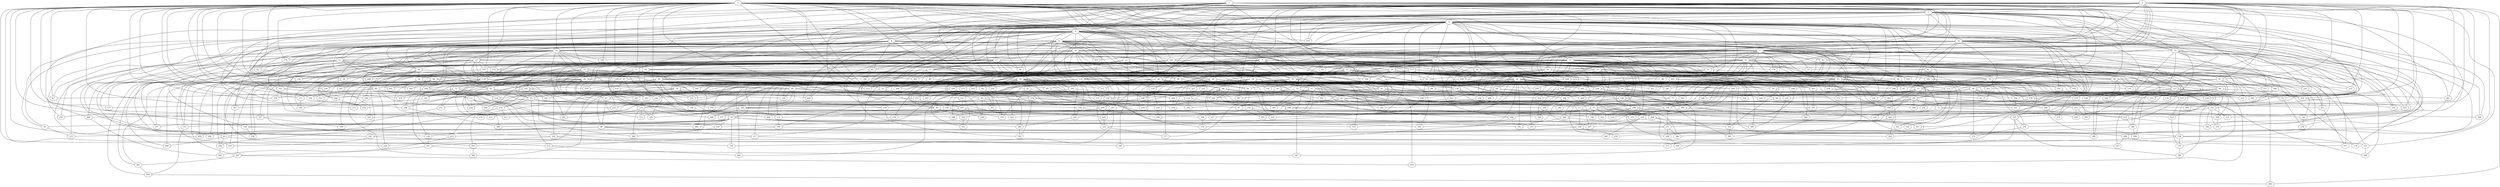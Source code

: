 strict graph "barabasi_albert_graph(400,3)" {
0;
1;
2;
3;
4;
5;
6;
7;
8;
9;
10;
11;
12;
13;
14;
15;
16;
17;
18;
19;
20;
21;
22;
23;
24;
25;
26;
27;
28;
29;
30;
31;
32;
33;
34;
35;
36;
37;
38;
39;
40;
41;
42;
43;
44;
45;
46;
47;
48;
49;
50;
51;
52;
53;
54;
55;
56;
57;
58;
59;
60;
61;
62;
63;
64;
65;
66;
67;
68;
69;
70;
71;
72;
73;
74;
75;
76;
77;
78;
79;
80;
81;
82;
83;
84;
85;
86;
87;
88;
89;
90;
91;
92;
93;
94;
95;
96;
97;
98;
99;
100;
101;
102;
103;
104;
105;
106;
107;
108;
109;
110;
111;
112;
113;
114;
115;
116;
117;
118;
119;
120;
121;
122;
123;
124;
125;
126;
127;
128;
129;
130;
131;
132;
133;
134;
135;
136;
137;
138;
139;
140;
141;
142;
143;
144;
145;
146;
147;
148;
149;
150;
151;
152;
153;
154;
155;
156;
157;
158;
159;
160;
161;
162;
163;
164;
165;
166;
167;
168;
169;
170;
171;
172;
173;
174;
175;
176;
177;
178;
179;
180;
181;
182;
183;
184;
185;
186;
187;
188;
189;
190;
191;
192;
193;
194;
195;
196;
197;
198;
199;
200;
201;
202;
203;
204;
205;
206;
207;
208;
209;
210;
211;
212;
213;
214;
215;
216;
217;
218;
219;
220;
221;
222;
223;
224;
225;
226;
227;
228;
229;
230;
231;
232;
233;
234;
235;
236;
237;
238;
239;
240;
241;
242;
243;
244;
245;
246;
247;
248;
249;
250;
251;
252;
253;
254;
255;
256;
257;
258;
259;
260;
261;
262;
263;
264;
265;
266;
267;
268;
269;
270;
271;
272;
273;
274;
275;
276;
277;
278;
279;
280;
281;
282;
283;
284;
285;
286;
287;
288;
289;
290;
291;
292;
293;
294;
295;
296;
297;
298;
299;
300;
301;
302;
303;
304;
305;
306;
307;
308;
309;
310;
311;
312;
313;
314;
315;
316;
317;
318;
319;
320;
321;
322;
323;
324;
325;
326;
327;
328;
329;
330;
331;
332;
333;
334;
335;
336;
337;
338;
339;
340;
341;
342;
343;
344;
345;
346;
347;
348;
349;
350;
351;
352;
353;
354;
355;
356;
357;
358;
359;
360;
361;
362;
363;
364;
365;
366;
367;
368;
369;
370;
371;
372;
373;
374;
375;
376;
377;
378;
379;
380;
381;
382;
383;
384;
385;
386;
387;
388;
389;
390;
391;
392;
393;
394;
395;
396;
397;
398;
399;
0 -- 3  [is_available=True, prob="0.285265329002"];
0 -- 132  [is_available=True, prob="0.204138067575"];
0 -- 5  [is_available=True, prob="0.459461194031"];
0 -- 10  [is_available=True, prob="1.0"];
0 -- 139  [is_available=True, prob="0.488591289279"];
0 -- 399  [is_available=True, prob="0.935479136943"];
0 -- 144  [is_available=True, prob="0.260522284122"];
0 -- 18  [is_available=True, prob="0.188064447511"];
0 -- 25  [is_available=True, prob="0.610823711041"];
0 -- 4  [is_available=True, prob="1.0"];
0 -- 26  [is_available=True, prob="0.839484688889"];
0 -- 28  [is_available=True, prob="0.262106524914"];
0 -- 285  [is_available=True, prob="0.731602107073"];
0 -- 31  [is_available=True, prob="1.0"];
0 -- 261  [is_available=True, prob="0.0610779201176"];
0 -- 40  [is_available=True, prob="1.0"];
0 -- 46  [is_available=True, prob="0.97673099386"];
0 -- 178  [is_available=True, prob="0.210218968616"];
0 -- 54  [is_available=True, prob="1.0"];
0 -- 287  [is_available=True, prob="0.896578122692"];
0 -- 61  [is_available=True, prob="0.730096466824"];
0 -- 394  [is_available=True, prob="1.0"];
0 -- 63  [is_available=True, prob="0.467008014464"];
0 -- 193  [is_available=True, prob="0.926232001789"];
0 -- 68  [is_available=True, prob="0.66228674923"];
0 -- 197  [is_available=True, prob="0.660758230938"];
0 -- 71  [is_available=True, prob="1.0"];
0 -- 218  [is_available=True, prob="1.0"];
0 -- 93  [is_available=True, prob="1.0"];
0 -- 94  [is_available=True, prob="0.332817380119"];
0 -- 100  [is_available=True, prob="0.538966559853"];
0 -- 231  [is_available=True, prob="0.350100104757"];
0 -- 274  [is_available=True, prob="0.672369786595"];
1 -- 368  [is_available=True, prob="0.663188227758"];
1 -- 3  [is_available=True, prob="0.701803678892"];
1 -- 6  [is_available=True, prob="0.0624025092669"];
1 -- 259  [is_available=True, prob="0.393377927256"];
1 -- 9  [is_available=True, prob="0.681133679016"];
1 -- 11  [is_available=True, prob="0.877960705055"];
1 -- 13  [is_available=True, prob="0.672743810006"];
1 -- 255  [is_available=True, prob="1.0"];
1 -- 115  [is_available=True, prob="0.598989130829"];
1 -- 49  [is_available=True, prob="0.8890800663"];
1 -- 99  [is_available=True, prob="1.0"];
1 -- 244  [is_available=True, prob="1.0"];
1 -- 318  [is_available=True, prob="0.492229679904"];
1 -- 123  [is_available=True, prob="0.642967373799"];
1 -- 61  [is_available=True, prob="0.0567944523519"];
1 -- 30  [is_available=True, prob="0.798644675468"];
1 -- 211  [is_available=True, prob="0.75671532009"];
2 -- 192  [is_available=True, prob="0.690967762398"];
2 -- 3  [is_available=True, prob="0.66682365877"];
2 -- 4  [is_available=True, prob="0.688164062569"];
2 -- 5  [is_available=True, prob="1.0"];
2 -- 6  [is_available=True, prob="0.478931013155"];
2 -- 7  [is_available=True, prob="0.185120502762"];
2 -- 8  [is_available=True, prob="1.0"];
2 -- 9  [is_available=True, prob="0.63427258712"];
2 -- 12  [is_available=True, prob="0.162055043034"];
2 -- 13  [is_available=True, prob="1.0"];
2 -- 14  [is_available=True, prob="0.898994697023"];
2 -- 15  [is_available=True, prob="0.211419728582"];
2 -- 272  [is_available=True, prob="0.0104024301783"];
2 -- 18  [is_available=True, prob="1.0"];
2 -- 19  [is_available=True, prob="0.675657066949"];
2 -- 148  [is_available=True, prob="1.0"];
2 -- 22  [is_available=True, prob="1.0"];
2 -- 26  [is_available=True, prob="0.290361520241"];
2 -- 31  [is_available=True, prob="0.0730010959535"];
2 -- 32  [is_available=True, prob="0.164165882722"];
2 -- 33  [is_available=True, prob="1.0"];
2 -- 35  [is_available=True, prob="0.9096166022"];
2 -- 164  [is_available=True, prob="1.0"];
2 -- 37  [is_available=True, prob="0.0122995836946"];
2 -- 41  [is_available=True, prob="0.59029022467"];
2 -- 176  [is_available=True, prob="1.0"];
2 -- 173  [is_available=True, prob="1.0"];
2 -- 321  [is_available=True, prob="0.79960370462"];
2 -- 48  [is_available=True, prob="0.0670442213784"];
2 -- 177  [is_available=True, prob="0.00253849620104"];
2 -- 179  [is_available=True, prob="0.763768155503"];
2 -- 181  [is_available=True, prob="0.0301154176476"];
2 -- 134  [is_available=True, prob="1.0"];
2 -- 56  [is_available=True, prob="0.00290364718125"];
2 -- 314  [is_available=True, prob="0.75549789444"];
2 -- 59  [is_available=True, prob="0.467927949779"];
2 -- 288  [is_available=True, prob="1.0"];
2 -- 62  [is_available=True, prob="0.608359670009"];
2 -- 64  [is_available=True, prob="1.0"];
2 -- 193  [is_available=True, prob="0.775215700293"];
2 -- 72  [is_available=True, prob="1.0"];
2 -- 205  [is_available=True, prob="0.669538995642"];
2 -- 206  [is_available=True, prob="0.14566250572"];
2 -- 79  [is_available=True, prob="0.0592356033673"];
2 -- 80  [is_available=True, prob="0.850481256055"];
2 -- 209  [is_available=True, prob="0.326123633117"];
2 -- 339  [is_available=True, prob="0.408476411248"];
2 -- 143  [is_available=True, prob="0.0066413318686"];
2 -- 92  [is_available=True, prob="0.446123363829"];
2 -- 96  [is_available=True, prob="0.861900831491"];
2 -- 97  [is_available=True, prob="0.265767898839"];
2 -- 99  [is_available=True, prob="1.0"];
2 -- 359  [is_available=True, prob="1.0"];
2 -- 105  [is_available=True, prob="0.806399212605"];
2 -- 109  [is_available=True, prob="0.191107087443"];
2 -- 317  [is_available=True, prob="1.0"];
2 -- 187  [is_available=True, prob="0.187594645154"];
2 -- 125  [is_available=True, prob="0.802040519404"];
3 -- 4  [is_available=True, prob="1.0"];
3 -- 261  [is_available=True, prob="0.444531749003"];
3 -- 12  [is_available=True, prob="1.0"];
3 -- 13  [is_available=True, prob="0.535107041271"];
3 -- 256  [is_available=True, prob="1.0"];
3 -- 17  [is_available=True, prob="1.0"];
3 -- 147  [is_available=True, prob="0.399888783776"];
3 -- 37  [is_available=True, prob="1.0"];
3 -- 311  [is_available=True, prob="1.0"];
3 -- 57  [is_available=True, prob="0.901540615483"];
3 -- 58  [is_available=True, prob="0.0291433654086"];
3 -- 316  [is_available=True, prob="0.988923703519"];
3 -- 202  [is_available=True, prob="0.975796987347"];
3 -- 74  [is_available=True, prob="0.768538919156"];
3 -- 269  [is_available=True, prob="0.412290070493"];
3 -- 14  [is_available=True, prob="1.0"];
3 -- 344  [is_available=True, prob="0.406990758901"];
3 -- 92  [is_available=True, prob="0.440068810893"];
3 -- 221  [is_available=True, prob="0.557487313214"];
3 -- 107  [is_available=True, prob="0.0237723830084"];
3 -- 239  [is_available=True, prob="0.636426570199"];
3 -- 383  [is_available=True, prob="0.182869203952"];
4 -- 5  [is_available=True, prob="0.314264142473"];
4 -- 6  [is_available=True, prob="0.875513289839"];
4 -- 7  [is_available=True, prob="0.0158925221107"];
4 -- 8  [is_available=True, prob="0.0202661376213"];
4 -- 11  [is_available=True, prob="0.476926386682"];
4 -- 140  [is_available=True, prob="0.447724011275"];
4 -- 14  [is_available=True, prob="0.616414299458"];
4 -- 15  [is_available=True, prob="0.200168069228"];
4 -- 344  [is_available=True, prob="0.960444371897"];
4 -- 259  [is_available=True, prob="0.839988561977"];
4 -- 21  [is_available=True, prob="0.656028127848"];
4 -- 278  [is_available=True, prob="1.0"];
4 -- 32  [is_available=True, prob="1.0"];
4 -- 34  [is_available=True, prob="1.0"];
4 -- 297  [is_available=True, prob="0.0240811821953"];
4 -- 42  [is_available=True, prob="1.0"];
4 -- 135  [is_available=True, prob="0.823886293295"];
4 -- 44  [is_available=True, prob="0.760802351567"];
4 -- 45  [is_available=True, prob="0.340781502174"];
4 -- 49  [is_available=True, prob="0.337171134767"];
4 -- 180  [is_available=True, prob="0.353276592575"];
4 -- 55  [is_available=True, prob="0.817943196317"];
4 -- 308  [is_available=True, prob="1.0"];
4 -- 63  [is_available=True, prob="0.548341981836"];
4 -- 160  [is_available=True, prob="0.412849865428"];
4 -- 76  [is_available=True, prob="1.0"];
4 -- 83  [is_available=True, prob="1.0"];
4 -- 88  [is_available=True, prob="1.0"];
4 -- 91  [is_available=True, prob="0.647839247788"];
4 -- 93  [is_available=True, prob="0.518888726392"];
4 -- 350  [is_available=True, prob="0.393884676526"];
4 -- 360  [is_available=True, prob="0.0317479442381"];
4 -- 106  [is_available=True, prob="0.319743768795"];
4 -- 107  [is_available=True, prob="0.992835807783"];
4 -- 370  [is_available=True, prob="1.0"];
4 -- 275  [is_available=True, prob="0.969855368392"];
4 -- 136  [is_available=True, prob="0.815482756454"];
4 -- 143  [is_available=True, prob="0.473211887393"];
4 -- 255  [is_available=True, prob="0.502737856472"];
5 -- 257  [is_available=True, prob="0.490864799471"];
5 -- 387  [is_available=True, prob="1.0"];
5 -- 391  [is_available=True, prob="0.437720919647"];
5 -- 10  [is_available=True, prob="0.170826820447"];
5 -- 18  [is_available=True, prob="1.0"];
5 -- 24  [is_available=True, prob="0.413086566057"];
5 -- 25  [is_available=True, prob="0.558461328725"];
5 -- 154  [is_available=True, prob="1.0"];
5 -- 29  [is_available=True, prob="0.900112553679"];
5 -- 33  [is_available=True, prob="0.819871751218"];
5 -- 34  [is_available=True, prob="0.900642956941"];
5 -- 40  [is_available=True, prob="0.285127397648"];
5 -- 174  [is_available=True, prob="0.799916756888"];
5 -- 51  [is_available=True, prob="0.0112636416398"];
5 -- 61  [is_available=True, prob="1.0"];
5 -- 323  [is_available=True, prob="1.0"];
5 -- 201  [is_available=True, prob="1.0"];
5 -- 211  [is_available=True, prob="0.44239939268"];
5 -- 215  [is_available=True, prob="0.463198666822"];
5 -- 219  [is_available=True, prob="0.550421641345"];
5 -- 226  [is_available=True, prob="0.0834500316097"];
5 -- 357  [is_available=True, prob="1.0"];
5 -- 103  [is_available=True, prob="0.068732621533"];
5 -- 363  [is_available=True, prob="0.50629805534"];
5 -- 114  [is_available=True, prob="0.369184531423"];
5 -- 373  [is_available=True, prob="1.0"];
5 -- 127  [is_available=True, prob="0.146005946926"];
6 -- 256  [is_available=True, prob="1.0"];
6 -- 7  [is_available=True, prob="1.0"];
6 -- 8  [is_available=True, prob="0.570828092208"];
6 -- 9  [is_available=True, prob="0.319982611884"];
6 -- 139  [is_available=True, prob="1.0"];
6 -- 12  [is_available=True, prob="1.0"];
6 -- 141  [is_available=True, prob="0.125529919187"];
6 -- 16  [is_available=True, prob="1.0"];
6 -- 22  [is_available=True, prob="0.103018204702"];
6 -- 155  [is_available=True, prob="0.779782100962"];
6 -- 29  [is_available=True, prob="0.751748997815"];
6 -- 163  [is_available=True, prob="0.0671863527582"];
6 -- 36  [is_available=True, prob="0.645927996593"];
6 -- 37  [is_available=True, prob="0.352270301003"];
6 -- 170  [is_available=True, prob="0.372567285224"];
6 -- 392  [is_available=True, prob="0.716222500067"];
6 -- 52  [is_available=True, prob="0.368150133236"];
6 -- 182  [is_available=True, prob="0.536423525459"];
6 -- 57  [is_available=True, prob="0.557084433429"];
6 -- 317  [is_available=True, prob="1.0"];
6 -- 70  [is_available=True, prob="0.313635673746"];
6 -- 199  [is_available=True, prob="0.126823223558"];
6 -- 354  [is_available=True, prob="0.33653566408"];
6 -- 269  [is_available=True, prob="0.260578473183"];
6 -- 313  [is_available=True, prob="0.168153047369"];
6 -- 90  [is_available=True, prob="0.113163881482"];
6 -- 223  [is_available=True, prob="0.476491553783"];
6 -- 98  [is_available=True, prob="0.727140803487"];
6 -- 107  [is_available=True, prob="0.368080220704"];
6 -- 374  [is_available=True, prob="1.0"];
7 -- 20  [is_available=True, prob="1.0"];
7 -- 23  [is_available=True, prob="0.564014748854"];
7 -- 153  [is_available=True, prob="0.746468565169"];
7 -- 26  [is_available=True, prob="0.167824682878"];
7 -- 28  [is_available=True, prob="0.649460189825"];
7 -- 286  [is_available=True, prob="0.582461987895"];
7 -- 287  [is_available=True, prob="0.473153884609"];
7 -- 289  [is_available=True, prob="0.664187037245"];
7 -- 35  [is_available=True, prob="1.0"];
7 -- 262  [is_available=True, prob="0.906686793764"];
7 -- 171  [is_available=True, prob="1.0"];
7 -- 49  [is_available=True, prob="0.719650264842"];
7 -- 53  [is_available=True, prob="0.896114780294"];
7 -- 55  [is_available=True, prob="0.215007209856"];
7 -- 56  [is_available=True, prob="0.168408981617"];
7 -- 65  [is_available=True, prob="0.60324233348"];
7 -- 322  [is_available=True, prob="1.0"];
7 -- 326  [is_available=True, prob="0.0826454152382"];
7 -- 334  [is_available=True, prob="1.0"];
7 -- 184  [is_available=True, prob="0.371649816833"];
7 -- 82  [is_available=True, prob="0.617238373556"];
7 -- 83  [is_available=True, prob="0.653515714963"];
7 -- 84  [is_available=True, prob="0.196707192695"];
7 -- 222  [is_available=True, prob="0.29188561128"];
7 -- 121  [is_available=True, prob="1.0"];
8 -- 391  [is_available=True, prob="1.0"];
8 -- 137  [is_available=True, prob="0.932052551133"];
8 -- 11  [is_available=True, prob="0.0527993767629"];
8 -- 130  [is_available=True, prob="0.967410243018"];
8 -- 143  [is_available=True, prob="0.787802963603"];
8 -- 16  [is_available=True, prob="0.671834560363"];
8 -- 148  [is_available=True, prob="0.662037076455"];
8 -- 290  [is_available=True, prob="0.896762368797"];
8 -- 291  [is_available=True, prob="0.541387629257"];
8 -- 292  [is_available=True, prob="0.177231644081"];
8 -- 297  [is_available=True, prob="1.0"];
8 -- 300  [is_available=True, prob="0.178078356022"];
8 -- 307  [is_available=True, prob="1.0"];
8 -- 315  [is_available=True, prob="0.329416644398"];
8 -- 200  [is_available=True, prob="1.0"];
8 -- 332  [is_available=True, prob="0.458466259354"];
8 -- 82  [is_available=True, prob="0.32552676175"];
8 -- 84  [is_available=True, prob="0.856780491774"];
8 -- 91  [is_available=True, prob="0.569907277774"];
8 -- 352  [is_available=True, prob="0.705022830396"];
8 -- 110  [is_available=True, prob="1.0"];
8 -- 241  [is_available=True, prob="0.869664032933"];
8 -- 117  [is_available=True, prob="1.0"];
8 -- 124  [is_available=True, prob="1.0"];
8 -- 126  [is_available=True, prob="0.333869992388"];
9 -- 161  [is_available=True, prob="0.635142926675"];
9 -- 168  [is_available=True, prob="1.0"];
9 -- 10  [is_available=True, prob="0.518426966381"];
9 -- 43  [is_available=True, prob="0.44824340015"];
9 -- 332  [is_available=True, prob="0.856955558027"];
9 -- 15  [is_available=True, prob="0.245790622661"];
9 -- 83  [is_available=True, prob="1.0"];
9 -- 21  [is_available=True, prob="1.0"];
9 -- 150  [is_available=True, prob="0.737876850788"];
9 -- 279  [is_available=True, prob="1.0"];
9 -- 29  [is_available=True, prob="0.159230496979"];
10 -- 267  [is_available=True, prob="0.343371811591"];
10 -- 23  [is_available=True, prob="0.335674604477"];
10 -- 280  [is_available=True, prob="0.951334272149"];
10 -- 294  [is_available=True, prob="0.715952567097"];
10 -- 44  [is_available=True, prob="1.0"];
10 -- 48  [is_available=True, prob="1.0"];
10 -- 186  [is_available=True, prob="0.956663160061"];
10 -- 195  [is_available=True, prob="1.0"];
10 -- 68  [is_available=True, prob="0.30551865679"];
10 -- 69  [is_available=True, prob="1.0"];
10 -- 74  [is_available=True, prob="1.0"];
10 -- 203  [is_available=True, prob="0.286438499036"];
10 -- 77  [is_available=True, prob="1.0"];
10 -- 80  [is_available=True, prob="0.508846964183"];
10 -- 342  [is_available=True, prob="0.0418200174129"];
10 -- 343  [is_available=True, prob="1.0"];
10 -- 236  [is_available=True, prob="0.848558743662"];
10 -- 237  [is_available=True, prob="0.90151164268"];
10 -- 240  [is_available=True, prob="0.773988729933"];
10 -- 114  [is_available=True, prob="1.0"];
10 -- 248  [is_available=True, prob="0.473713093812"];
10 -- 254  [is_available=True, prob="0.76863169083"];
11 -- 388  [is_available=True, prob="0.12805397354"];
11 -- 20  [is_available=True, prob="0.680965033036"];
11 -- 149  [is_available=True, prob="0.596683798283"];
11 -- 25  [is_available=True, prob="1.0"];
11 -- 24  [is_available=True, prob="0.665694265278"];
11 -- 132  [is_available=True, prob="0.625997067611"];
11 -- 38  [is_available=True, prob="1.0"];
11 -- 300  [is_available=True, prob="0.144411374436"];
11 -- 301  [is_available=True, prob="0.337035497695"];
11 -- 52  [is_available=True, prob="0.253195715677"];
11 -- 54  [is_available=True, prob="1.0"];
11 -- 319  [is_available=True, prob="1.0"];
11 -- 64  [is_available=True, prob="1.0"];
11 -- 66  [is_available=True, prob="0.0595961903316"];
11 -- 201  [is_available=True, prob="0.389505688288"];
11 -- 202  [is_available=True, prob="0.276544917769"];
11 -- 88  [is_available=True, prob="0.387844099419"];
11 -- 217  [is_available=True, prob="0.637364650768"];
11 -- 220  [is_available=True, prob="1.0"];
11 -- 102  [is_available=True, prob="0.814920321756"];
11 -- 360  [is_available=True, prob="1.0"];
11 -- 111  [is_available=True, prob="0.25869135453"];
11 -- 117  [is_available=True, prob="0.42742533212"];
11 -- 123  [is_available=True, prob="0.200535897204"];
11 -- 124  [is_available=True, prob="0.979874644943"];
12 -- 69  [is_available=True, prob="0.0913955289672"];
12 -- 265  [is_available=True, prob="1.0"];
12 -- 299  [is_available=True, prob="0.222628691909"];
12 -- 333  [is_available=True, prob="1.0"];
12 -- 336  [is_available=True, prob="0.084273234071"];
12 -- 31  [is_available=True, prob="0.208558725067"];
13 -- 128  [is_available=True, prob="0.391265428864"];
13 -- 101  [is_available=True, prob="1.0"];
13 -- 263  [is_available=True, prob="0.637209553146"];
13 -- 379  [is_available=True, prob="0.674108269589"];
13 -- 42  [is_available=True, prob="0.88618935532"];
13 -- 371  [is_available=True, prob="0.710022633941"];
13 -- 66  [is_available=True, prob="0.407129556396"];
13 -- 109  [is_available=True, prob="0.489284945326"];
13 -- 16  [is_available=True, prob="0.715372704859"];
13 -- 376  [is_available=True, prob="1.0"];
13 -- 323  [is_available=True, prob="0.32138705264"];
13 -- 86  [is_available=True, prob="0.971361661053"];
13 -- 184  [is_available=True, prob="0.863142852314"];
13 -- 90  [is_available=True, prob="1.0"];
13 -- 251  [is_available=True, prob="0.820502663361"];
13 -- 284  [is_available=True, prob="1.0"];
13 -- 223  [is_available=True, prob="0.952082670883"];
14 -- 320  [is_available=True, prob="1.0"];
14 -- 246  [is_available=True, prob="0.120421103811"];
14 -- 231  [is_available=True, prob="1.0"];
14 -- 296  [is_available=True, prob="1.0"];
14 -- 176  [is_available=True, prob="0.748215822037"];
14 -- 19  [is_available=True, prob="1.0"];
14 -- 53  [is_available=True, prob="1.0"];
14 -- 22  [is_available=True, prob="0.796261790666"];
14 -- 375  [is_available=True, prob="0.584771497233"];
14 -- 154  [is_available=True, prob="0.00943041103714"];
14 -- 319  [is_available=True, prob="0.780077487773"];
14 -- 30  [is_available=True, prob="0.206865308424"];
14 -- 191  [is_available=True, prob="0.398986157674"];
15 -- 17  [is_available=True, prob="1.0"];
15 -- 19  [is_available=True, prob="1.0"];
15 -- 20  [is_available=True, prob="0.456991092068"];
15 -- 277  [is_available=True, prob="1.0"];
15 -- 150  [is_available=True, prob="0.983162979942"];
15 -- 152  [is_available=True, prob="1.0"];
15 -- 155  [is_available=True, prob="0.238269569636"];
15 -- 157  [is_available=True, prob="0.0228361995387"];
15 -- 27  [is_available=True, prob="0.452746534534"];
15 -- 166  [is_available=True, prob="1.0"];
15 -- 39  [is_available=True, prob="0.664575595804"];
15 -- 43  [is_available=True, prob="1.0"];
15 -- 45  [is_available=True, prob="0.877793280665"];
15 -- 176  [is_available=True, prob="0.283863828622"];
15 -- 177  [is_available=True, prob="0.716295002299"];
15 -- 178  [is_available=True, prob="0.726421791409"];
15 -- 308  [is_available=True, prob="0.203284737541"];
15 -- 182  [is_available=True, prob="0.458875921426"];
15 -- 189  [is_available=True, prob="0.0385977046466"];
15 -- 78  [is_available=True, prob="1.0"];
15 -- 212  [is_available=True, prob="0.213389632968"];
15 -- 356  [is_available=True, prob="0.960319275132"];
15 -- 294  [is_available=True, prob="1.0"];
15 -- 109  [is_available=True, prob="0.483491478907"];
15 -- 113  [is_available=True, prob="1.0"];
15 -- 126  [is_available=True, prob="0.396742450463"];
16 -- 181  [is_available=True, prob="0.00114960004854"];
16 -- 198  [is_available=True, prob="0.0938343277879"];
16 -- 305  [is_available=True, prob="0.319671855352"];
16 -- 297  [is_available=True, prob="0.677299274244"];
16 -- 17  [is_available=True, prob="0.828964889034"];
16 -- 51  [is_available=True, prob="1.0"];
16 -- 21  [is_available=True, prob="0.338961480376"];
16 -- 86  [is_available=True, prob="0.443742398504"];
16 -- 313  [is_available=True, prob="0.770993959334"];
16 -- 346  [is_available=True, prob="1.0"];
16 -- 159  [is_available=True, prob="0.887072156672"];
16 -- 28  [is_available=True, prob="0.333100967276"];
16 -- 232  [is_available=True, prob="0.626917303767"];
16 -- 63  [is_available=True, prob="1.0"];
17 -- 129  [is_available=True, prob="0.720375883057"];
17 -- 139  [is_available=True, prob="0.383704778822"];
17 -- 23  [is_available=True, prob="1.0"];
17 -- 24  [is_available=True, prob="0.651473304567"];
17 -- 162  [is_available=True, prob="0.444849671355"];
17 -- 165  [is_available=True, prob="0.196886259199"];
17 -- 40  [is_available=True, prob="0.940288683817"];
17 -- 41  [is_available=True, prob="1.0"];
17 -- 42  [is_available=True, prob="0.276234386039"];
17 -- 173  [is_available=True, prob="0.498331891009"];
17 -- 46  [is_available=True, prob="1.0"];
17 -- 47  [is_available=True, prob="0.497970908562"];
17 -- 55  [is_available=True, prob="0.0375473215385"];
17 -- 60  [is_available=True, prob="1.0"];
17 -- 196  [is_available=True, prob="0.261492986657"];
17 -- 327  [is_available=True, prob="0.973334460772"];
17 -- 75  [is_available=True, prob="1.0"];
17 -- 77  [is_available=True, prob="0.213814848503"];
17 -- 91  [is_available=True, prob="0.0359303979378"];
17 -- 94  [is_available=True, prob="0.148967863665"];
17 -- 105  [is_available=True, prob="1.0"];
17 -- 117  [is_available=True, prob="0.053963385416"];
17 -- 169  [is_available=True, prob="1.0"];
17 -- 250  [is_available=True, prob="1.0"];
17 -- 127  [is_available=True, prob="0.984065113446"];
18 -- 67  [is_available=True, prob="0.591118405983"];
18 -- 164  [is_available=True, prob="0.807013563072"];
18 -- 200  [is_available=True, prob="1.0"];
18 -- 233  [is_available=True, prob="0.420704808743"];
18 -- 322  [is_available=True, prob="1.0"];
18 -- 335  [is_available=True, prob="0.406558195536"];
18 -- 181  [is_available=True, prob="0.285678399564"];
18 -- 374  [is_available=True, prob="1.0"];
18 -- 381  [is_available=True, prob="1.0"];
18 -- 250  [is_available=True, prob="0.268573626751"];
18 -- 27  [is_available=True, prob="0.231921128675"];
18 -- 156  [is_available=True, prob="0.662985939732"];
18 -- 221  [is_available=True, prob="1.0"];
19 -- 36  [is_available=True, prob="1.0"];
19 -- 356  [is_available=True, prob="1.0"];
19 -- 76  [is_available=True, prob="0.0089189175824"];
19 -- 258  [is_available=True, prob="0.251455926223"];
19 -- 47  [is_available=True, prob="0.57565483764"];
19 -- 104  [is_available=True, prob="1.0"];
19 -- 116  [is_available=True, prob="1.0"];
19 -- 213  [is_available=True, prob="0.912708463639"];
19 -- 376  [is_available=True, prob="0.336194267167"];
19 -- 180  [is_available=True, prob="0.444073101926"];
19 -- 59  [is_available=True, prob="0.0900740372579"];
20 -- 138  [is_available=True, prob="1.0"];
20 -- 366  [is_available=True, prob="1.0"];
20 -- 44  [is_available=True, prob="0.367354386077"];
20 -- 48  [is_available=True, prob="0.0278522712417"];
20 -- 183  [is_available=True, prob="0.215044283297"];
20 -- 71  [is_available=True, prob="1.0"];
20 -- 74  [is_available=True, prob="0.41361143629"];
20 -- 203  [is_available=True, prob="0.369441914083"];
20 -- 79  [is_available=True, prob="0.695771792598"];
20 -- 87  [is_available=True, prob="0.373997876959"];
20 -- 355  [is_available=True, prob="0.693216519587"];
20 -- 230  [is_available=True, prob="1.0"];
20 -- 362  [is_available=True, prob="0.536929620139"];
20 -- 238  [is_available=True, prob="1.0"];
20 -- 239  [is_available=True, prob="1.0"];
20 -- 113  [is_available=True, prob="1.0"];
20 -- 114  [is_available=True, prob="1.0"];
20 -- 247  [is_available=True, prob="0.316071415949"];
20 -- 120  [is_available=True, prob="0.901866991072"];
20 -- 380  [is_available=True, prob="0.881324304787"];
21 -- 192  [is_available=True, prob="1.0"];
21 -- 165  [is_available=True, prob="1.0"];
21 -- 85  [is_available=True, prob="0.288759777959"];
21 -- 87  [is_available=True, prob="0.795562623384"];
21 -- 281  [is_available=True, prob="0.715609181716"];
21 -- 282  [is_available=True, prob="0.640429196284"];
21 -- 92  [is_available=True, prob="1.0"];
21 -- 286  [is_available=True, prob="1.0"];
21 -- 293  [is_available=True, prob="0.565007914346"];
22 -- 118  [is_available=True, prob="0.615066319136"];
22 -- 105  [is_available=True, prob="0.545373215437"];
22 -- 298  [is_available=True, prob="0.805659786164"];
22 -- 235  [is_available=True, prob="0.671418407715"];
22 -- 108  [is_available=True, prob="0.531285180173"];
22 -- 145  [is_available=True, prob="0.755702312091"];
22 -- 50  [is_available=True, prob="1.0"];
22 -- 244  [is_available=True, prob="0.837264151731"];
22 -- 277  [is_available=True, prob="0.317166932337"];
22 -- 54  [is_available=True, prob="1.0"];
22 -- 152  [is_available=True, prob="0.487458355246"];
22 -- 281  [is_available=True, prob="0.757078404413"];
22 -- 187  [is_available=True, prob="1.0"];
22 -- 229  [is_available=True, prob="0.926593570525"];
23 -- 128  [is_available=True, prob="1.0"];
23 -- 227  [is_available=True, prob="0.517718561416"];
23 -- 68  [is_available=True, prob="0.965299984891"];
23 -- 169  [is_available=True, prob="1.0"];
23 -- 140  [is_available=True, prob="0.12700603191"];
23 -- 141  [is_available=True, prob="1.0"];
23 -- 373  [is_available=True, prob="0.191676155237"];
23 -- 361  [is_available=True, prob="1.0"];
23 -- 27  [is_available=True, prob="0.0863276716002"];
23 -- 156  [is_available=True, prob="0.0745980251253"];
23 -- 30  [is_available=True, prob="0.544086196392"];
24 -- 131  [is_available=True, prob="0.338465371907"];
24 -- 396  [is_available=True, prob="0.822871804777"];
24 -- 175  [is_available=True, prob="0.45890056207"];
24 -- 161  [is_available=True, prob="0.570316282926"];
24 -- 34  [is_available=True, prob="1.0"];
24 -- 35  [is_available=True, prob="0.639682400318"];
24 -- 36  [is_available=True, prob="0.746698654002"];
24 -- 45  [is_available=True, prob="1.0"];
24 -- 303  [is_available=True, prob="0.645694245085"];
24 -- 50  [is_available=True, prob="1.0"];
24 -- 307  [is_available=True, prob="1.0"];
24 -- 59  [is_available=True, prob="0.707585257125"];
24 -- 188  [is_available=True, prob="0.865112155827"];
24 -- 70  [is_available=True, prob="0.91290509341"];
24 -- 203  [is_available=True, prob="0.276708706624"];
24 -- 163  [is_available=True, prob="0.205266698003"];
24 -- 356  [is_available=True, prob="0.932006578938"];
24 -- 227  [is_available=True, prob="0.246665709107"];
24 -- 228  [is_available=True, prob="0.312490472392"];
24 -- 241  [is_available=True, prob="1.0"];
24 -- 125  [is_available=True, prob="0.885035740497"];
26 -- 96  [is_available=True, prob="0.376090235176"];
26 -- 196  [is_available=True, prob="1.0"];
26 -- 325  [is_available=True, prob="0.70502083962"];
26 -- 302  [is_available=True, prob="0.442904818131"];
26 -- 155  [is_available=True, prob="0.0855507529967"];
27 -- 162  [is_available=True, prob="0.203553975558"];
27 -- 397  [is_available=True, prob="0.899719913722"];
27 -- 340  [is_available=True, prob="0.334311967783"];
27 -- 350  [is_available=True, prob="1.0"];
27 -- 383  [is_available=True, prob="0.249012947698"];
27 -- 252  [is_available=True, prob="1.0"];
27 -- 254  [is_available=True, prob="0.747724697882"];
27 -- 287  [is_available=True, prob="1.0"];
28 -- 171  [is_available=True, prob="0.5469168163"];
28 -- 198  [is_available=True, prob="0.736830177925"];
28 -- 134  [is_available=True, prob="0.784409735699"];
28 -- 264  [is_available=True, prob="0.784826197547"];
28 -- 204  [is_available=True, prob="0.440880202015"];
28 -- 135  [is_available=True, prob="0.845110200014"];
28 -- 108  [is_available=True, prob="0.504524726029"];
28 -- 142  [is_available=True, prob="0.247224045409"];
28 -- 81  [is_available=True, prob="1.0"];
28 -- 259  [is_available=True, prob="0.707815405402"];
28 -- 206  [is_available=True, prob="0.149416020291"];
28 -- 300  [is_available=True, prob="0.226502645947"];
28 -- 216  [is_available=True, prob="0.678413510221"];
28 -- 377  [is_available=True, prob="0.405801421745"];
28 -- 331  [is_available=True, prob="1.0"];
28 -- 156  [is_available=True, prob="0.129454946629"];
29 -- 288  [is_available=True, prob="0.209239569871"];
29 -- 146  [is_available=True, prob="0.739944443372"];
29 -- 111  [is_available=True, prob="1.0"];
29 -- 112  [is_available=True, prob="0.0218411182624"];
29 -- 50  [is_available=True, prob="0.347300950073"];
29 -- 134  [is_available=True, prob="0.859263129774"];
30 -- 258  [is_available=True, prob="0.29853113246"];
30 -- 276  [is_available=True, prob="1.0"];
30 -- 157  [is_available=True, prob="0.409517817645"];
30 -- 32  [is_available=True, prob="1.0"];
30 -- 33  [is_available=True, prob="0.264881816093"];
30 -- 311  [is_available=True, prob="0.579823395249"];
30 -- 185  [is_available=True, prob="0.91857915354"];
30 -- 58  [is_available=True, prob="0.0896970638401"];
30 -- 62  [is_available=True, prob="0.859590738012"];
30 -- 80  [is_available=True, prob="0.84180019521"];
30 -- 211  [is_available=True, prob="0.47240643046"];
30 -- 217  [is_available=True, prob="0.235098912205"];
30 -- 220  [is_available=True, prob="0.241383231131"];
30 -- 95  [is_available=True, prob="0.424399084108"];
30 -- 96  [is_available=True, prob="0.52890801521"];
30 -- 104  [is_available=True, prob="0.114782073816"];
30 -- 367  [is_available=True, prob="0.461314797762"];
30 -- 116  [is_available=True, prob="0.0615252590361"];
30 -- 249  [is_available=True, prob="0.680479214355"];
30 -- 122  [is_available=True, prob="1.0"];
31 -- 291  [is_available=True, prob="1.0"];
31 -- 337  [is_available=True, prob="0.640253808293"];
31 -- 273  [is_available=True, prob="0.576318589419"];
31 -- 245  [is_available=True, prob="0.266355512481"];
31 -- 87  [is_available=True, prob="0.817575945951"];
31 -- 285  [is_available=True, prob="0.0828705844815"];
32 -- 103  [is_available=True, prob="0.797652977364"];
32 -- 370  [is_available=True, prob="1.0"];
32 -- 147  [is_available=True, prob="0.515329839798"];
32 -- 121  [is_available=True, prob="1.0"];
33 -- 389  [is_available=True, prob="0.441272366968"];
33 -- 362  [is_available=True, prob="0.47230523374"];
33 -- 77  [is_available=True, prob="0.497094631633"];
34 -- 129  [is_available=True, prob="0.739763061852"];
34 -- 133  [is_available=True, prob="0.687446837485"];
34 -- 399  [is_available=True, prob="0.599985783517"];
34 -- 144  [is_available=True, prob="0.723636172842"];
34 -- 278  [is_available=True, prob="1.0"];
34 -- 279  [is_available=True, prob="0.366207564162"];
34 -- 164  [is_available=True, prob="0.463232872649"];
34 -- 38  [is_available=True, prob="1.0"];
34 -- 39  [is_available=True, prob="0.139471975201"];
34 -- 168  [is_available=True, prob="0.729773547567"];
34 -- 172  [is_available=True, prob="0.302902235994"];
34 -- 302  [is_available=True, prob="0.194904719902"];
34 -- 184  [is_available=True, prob="1.0"];
34 -- 57  [is_available=True, prob="0.556663268317"];
34 -- 65  [is_available=True, prob="0.599507680815"];
34 -- 67  [is_available=True, prob="0.585362072565"];
34 -- 72  [is_available=True, prob="1.0"];
34 -- 331  [is_available=True, prob="1.0"];
34 -- 334  [is_available=True, prob="0.579445786828"];
34 -- 210  [is_available=True, prob="0.613959800736"];
34 -- 214  [is_available=True, prob="0.902586674659"];
34 -- 88  [is_available=True, prob="0.0653057366856"];
34 -- 231  [is_available=True, prob="1.0"];
34 -- 232  [is_available=True, prob="0.769685393394"];
34 -- 235  [is_available=True, prob="0.180775836722"];
34 -- 365  [is_available=True, prob="0.749457835266"];
34 -- 127  [is_available=True, prob="0.378225877872"];
35 -- 70  [is_available=True, prob="1.0"];
35 -- 39  [is_available=True, prob="0.856446765681"];
35 -- 73  [is_available=True, prob="0.865722997842"];
35 -- 238  [is_available=True, prob="0.322142242264"];
35 -- 213  [is_available=True, prob="0.358128460899"];
35 -- 118  [is_available=True, prob="0.269893447723"];
35 -- 151  [is_available=True, prob="1.0"];
36 -- 395  [is_available=True, prob="1.0"];
36 -- 43  [is_available=True, prob="0.636821827644"];
36 -- 101  [is_available=True, prob="0.662908886823"];
36 -- 227  [is_available=True, prob="0.294588538686"];
36 -- 41  [is_available=True, prob="0.318857984413"];
36 -- 75  [is_available=True, prob="0.189954510608"];
36 -- 204  [is_available=True, prob="0.741021184573"];
36 -- 237  [is_available=True, prob="0.198206651388"];
36 -- 272  [is_available=True, prob="0.185421926687"];
36 -- 82  [is_available=True, prob="0.787346079435"];
36 -- 348  [is_available=True, prob="0.516486087428"];
36 -- 253  [is_available=True, prob="0.895769417126"];
36 -- 165  [is_available=True, prob="1.0"];
37 -- 64  [is_available=True, prob="0.122230483186"];
37 -- 289  [is_available=True, prob="0.548014988991"];
37 -- 38  [is_available=True, prob="0.687957703333"];
37 -- 252  [is_available=True, prob="1.0"];
37 -- 110  [is_available=True, prob="1.0"];
37 -- 303  [is_available=True, prob="0.693770698114"];
37 -- 240  [is_available=True, prob="0.79895971181"];
37 -- 273  [is_available=True, prob="1.0"];
37 -- 178  [is_available=True, prob="0.611961498994"];
37 -- 51  [is_available=True, prob="0.174370856125"];
37 -- 56  [is_available=True, prob="0.342294733223"];
37 -- 185  [is_available=True, prob="0.499397686016"];
37 -- 58  [is_available=True, prob="0.652538585827"];
37 -- 60  [is_available=True, prob="0.392244037205"];
38 -- 289  [is_available=True, prob="0.213306051379"];
38 -- 103  [is_available=True, prob="0.497332052539"];
38 -- 201  [is_available=True, prob="0.0759242571318"];
38 -- 393  [is_available=True, prob="0.669155507132"];
38 -- 345  [is_available=True, prob="1.0"];
39 -- 198  [is_available=True, prob="1.0"];
39 -- 194  [is_available=True, prob="1.0"];
39 -- 46  [is_available=True, prob="0.349538512837"];
39 -- 247  [is_available=True, prob="0.639687847573"];
40 -- 354  [is_available=True, prob="0.28316960083"];
40 -- 100  [is_available=True, prob="0.672018212109"];
40 -- 174  [is_available=True, prob="1.0"];
40 -- 52  [is_available=True, prob="0.583684117966"];
41 -- 363  [is_available=True, prob="0.548432661569"];
41 -- 66  [is_available=True, prob="0.888731980898"];
41 -- 47  [is_available=True, prob="0.650031714755"];
42 -- 67  [is_available=True, prob="0.658661202703"];
42 -- 396  [is_available=True, prob="0.228352709061"];
42 -- 183  [is_available=True, prob="0.764356283275"];
42 -- 216  [is_available=True, prob="1.0"];
43 -- 192  [is_available=True, prob="0.576434621053"];
43 -- 65  [is_available=True, prob="0.488014561864"];
43 -- 111  [is_available=True, prob="0.0217374588828"];
43 -- 210  [is_available=True, prob="0.421824004186"];
43 -- 316  [is_available=True, prob="0.402542609793"];
44 -- 354  [is_available=True, prob="0.21807090792"];
44 -- 230  [is_available=True, prob="0.107873431063"];
44 -- 282  [is_available=True, prob="0.622180872884"];
44 -- 191  [is_available=True, prob="0.472524607045"];
45 -- 128  [is_available=True, prob="1.0"];
45 -- 363  [is_available=True, prob="1.0"];
45 -- 112  [is_available=True, prob="1.0"];
45 -- 341  [is_available=True, prob="0.622748956266"];
45 -- 324  [is_available=True, prob="0.593109280547"];
45 -- 186  [is_available=True, prob="0.245976975871"];
45 -- 251  [is_available=True, prob="0.39890536855"];
45 -- 188  [is_available=True, prob="0.777233852281"];
46 -- 224  [is_available=True, prob="0.981863186979"];
46 -- 73  [is_available=True, prob="0.0599745484436"];
46 -- 242  [is_available=True, prob="1.0"];
46 -- 53  [is_available=True, prob="1.0"];
46 -- 248  [is_available=True, prob="0.905352695266"];
46 -- 60  [is_available=True, prob="0.838048848033"];
47 -- 97  [is_available=True, prob="0.574320046554"];
47 -- 172  [is_available=True, prob="0.392080109351"];
47 -- 89  [is_available=True, prob="0.159388389084"];
48 -- 149  [is_available=True, prob="0.075065773794"];
49 -- 384  [is_available=True, prob="0.561010659728"];
49 -- 130  [is_available=True, prob="0.6808429092"];
49 -- 304  [is_available=True, prob="0.549254182417"];
49 -- 337  [is_available=True, prob="0.692406094997"];
49 -- 210  [is_available=True, prob="0.0272024143763"];
49 -- 85  [is_available=True, prob="0.330423361842"];
49 -- 216  [is_available=True, prob="0.730385769047"];
50 -- 101  [is_available=True, prob="0.526493518105"];
50 -- 189  [is_available=True, prob="0.396378314798"];
50 -- 95  [is_available=True, prob="0.691961210902"];
51 -- 206  [is_available=True, prob="0.74846625471"];
51 -- 338  [is_available=True, prob="0.141430521757"];
51 -- 62  [is_available=True, prob="1.0"];
52 -- 299  [is_available=True, prob="0.850808519083"];
52 -- 328  [is_available=True, prob="0.832184003386"];
52 -- 122  [is_available=True, prob="0.952718900134"];
53 -- 194  [is_available=True, prob="0.127276877911"];
53 -- 326  [is_available=True, prob="1.0"];
53 -- 362  [is_available=True, prob="0.826413849952"];
53 -- 141  [is_available=True, prob="0.170211158543"];
53 -- 78  [is_available=True, prob="1.0"];
53 -- 119  [is_available=True, prob="0.749635733827"];
53 -- 167  [is_available=True, prob="0.341588091564"];
54 -- 132  [is_available=True, prob="0.511972688561"];
54 -- 69  [is_available=True, prob="0.626088420224"];
54 -- 295  [is_available=True, prob="0.918632348137"];
54 -- 75  [is_available=True, prob="0.230807054543"];
54 -- 369  [is_available=True, prob="1.0"];
54 -- 387  [is_available=True, prob="0.70526106255"];
54 -- 158  [is_available=True, prob="0.553657537967"];
55 -- 265  [is_available=True, prob="0.451271708935"];
55 -- 142  [is_available=True, prob="1.0"];
55 -- 244  [is_available=True, prob="1.0"];
55 -- 213  [is_available=True, prob="0.847912339859"];
55 -- 86  [is_available=True, prob="0.864824208789"];
55 -- 315  [is_available=True, prob="1.0"];
56 -- 100  [is_available=True, prob="0.994388870591"];
56 -- 138  [is_available=True, prob="1.0"];
56 -- 78  [is_available=True, prob="0.129728933517"];
56 -- 150  [is_available=True, prob="0.739611302361"];
57 -- 168  [is_available=True, prob="1.0"];
57 -- 76  [is_available=True, prob="1.0"];
57 -- 119  [is_available=True, prob="1.0"];
57 -- 124  [is_available=True, prob="0.956170497316"];
58 -- 160  [is_available=True, prob="0.583736382869"];
58 -- 320  [is_available=True, prob="0.26840676014"];
58 -- 239  [is_available=True, prob="0.0301159603137"];
58 -- 81  [is_available=True, prob="1.0"];
58 -- 306  [is_available=True, prob="0.643808357464"];
58 -- 372  [is_available=True, prob="1.0"];
58 -- 120  [is_available=True, prob="0.392130594804"];
58 -- 312  [is_available=True, prob="1.0"];
59 -- 292  [is_available=True, prob="0.0923372280743"];
60 -- 242  [is_available=True, prob="1.0"];
60 -- 187  [is_available=True, prob="0.872120054474"];
60 -- 125  [is_available=True, prob="0.197049687308"];
61 -- 161  [is_available=True, prob="0.343228440573"];
61 -- 137  [is_available=True, prob="0.544037488905"];
61 -- 302  [is_available=True, prob="0.300299196816"];
61 -- 320  [is_available=True, prob="1.0"];
61 -- 115  [is_available=True, prob="0.953443281395"];
61 -- 179  [is_available=True, prob="0.274184475016"];
61 -- 383  [is_available=True, prob="0.018136458322"];
62 -- 358  [is_available=True, prob="0.773536814073"];
62 -- 118  [is_available=True, prob="0.937280191749"];
63 -- 98  [is_available=True, prob="1.0"];
63 -- 73  [is_available=True, prob="0.123492296212"];
63 -- 194  [is_available=True, prob="1.0"];
64 -- 72  [is_available=True, prob="0.284122489352"];
65 -- 129  [is_available=True, prob="0.108654466606"];
65 -- 131  [is_available=True, prob="0.326022868553"];
65 -- 170  [is_available=True, prob="1.0"];
65 -- 399  [is_available=True, prob="1.0"];
65 -- 148  [is_available=True, prob="0.867712209901"];
65 -- 314  [is_available=True, prob="0.758288240677"];
66 -- 263  [is_available=True, prob="0.905262502351"];
66 -- 71  [is_available=True, prob="0.579753235237"];
66 -- 136  [is_available=True, prob="0.193474526638"];
66 -- 378  [is_available=True, prob="0.889184721546"];
66 -- 188  [is_available=True, prob="0.520663102923"];
66 -- 349  [is_available=True, prob="0.628305656064"];
68 -- 98  [is_available=True, prob="0.43762428834"];
68 -- 135  [is_available=True, prob="0.501514197716"];
68 -- 375  [is_available=True, prob="0.599617103086"];
68 -- 146  [is_available=True, prob="1.0"];
68 -- 85  [is_available=True, prob="1.0"];
68 -- 95  [is_available=True, prob="0.230210090522"];
69 -- 131  [is_available=True, prob="0.215361147501"];
69 -- 110  [is_available=True, prob="0.674790904816"];
69 -- 79  [is_available=True, prob="0.984091914226"];
69 -- 285  [is_available=True, prob="1.0"];
69 -- 90  [is_available=True, prob="0.379919508833"];
69 -- 138  [is_available=True, prob="0.14228695813"];
70 -- 120  [is_available=True, prob="0.583005733687"];
71 -- 324  [is_available=True, prob="0.621160981984"];
71 -- 333  [is_available=True, prob="0.967383933864"];
72 -- 397  [is_available=True, prob="0.409023075174"];
72 -- 347  [is_available=True, prob="1.0"];
72 -- 159  [is_available=True, prob="1.0"];
73 -- 106  [is_available=True, prob="0.768707709744"];
73 -- 341  [is_available=True, prob="1.0"];
74 -- 102  [is_available=True, prob="0.538169916991"];
74 -- 112  [is_available=True, prob="0.67095043658"];
74 -- 81  [is_available=True, prob="0.378615689404"];
74 -- 245  [is_available=True, prob="0.759614461878"];
74 -- 343  [is_available=True, prob="0.171093870874"];
75 -- 214  [is_available=True, prob="0.0462015430974"];
75 -- 359  [is_available=True, prob="0.425745157385"];
76 -- 379  [is_available=True, prob="1.0"];
77 -- 327  [is_available=True, prob="1.0"];
77 -- 204  [is_available=True, prob="1.0"];
77 -- 255  [is_available=True, prob="0.788136195118"];
78 -- 385  [is_available=True, prob="0.719774178106"];
78 -- 106  [is_available=True, prob="0.0686533669358"];
78 -- 268  [is_available=True, prob="0.6627053415"];
78 -- 333  [is_available=True, prob="0.822582117567"];
78 -- 304  [is_available=True, prob="0.174059363154"];
78 -- 369  [is_available=True, prob="0.0207466991626"];
78 -- 115  [is_available=True, prob="0.424094365792"];
78 -- 234  [is_available=True, prob="0.922488407496"];
78 -- 89  [is_available=True, prob="0.688277375748"];
78 -- 330  [is_available=True, prob="0.398431351371"];
78 -- 93  [is_available=True, prob="0.70768932947"];
78 -- 126  [is_available=True, prob="0.886713066427"];
78 -- 277  [is_available=True, prob="1.0"];
79 -- 233  [is_available=True, prob="1.0"];
79 -- 268  [is_available=True, prob="1.0"];
79 -- 269  [is_available=True, prob="0.530737194695"];
79 -- 142  [is_available=True, prob="0.724572148627"];
79 -- 243  [is_available=True, prob="0.539018403109"];
80 -- 225  [is_available=True, prob="0.752187350687"];
80 -- 195  [is_available=True, prob="0.541888095967"];
80 -- 229  [is_available=True, prob="0.402681608197"];
80 -- 137  [is_available=True, prob="0.264504586623"];
80 -- 173  [is_available=True, prob="1.0"];
80 -- 317  [is_available=True, prob="0.254822657929"];
82 -- 99  [is_available=True, prob="0.620810738156"];
82 -- 102  [is_available=True, prob="0.263204546176"];
82 -- 84  [is_available=True, prob="0.819836805013"];
82 -- 215  [is_available=True, prob="0.949499872848"];
82 -- 376  [is_available=True, prob="0.0619160070604"];
82 -- 318  [is_available=True, prob="0.163247449389"];
83 -- 355  [is_available=True, prob="0.757594784352"];
83 -- 306  [is_available=True, prob="0.0282104980387"];
83 -- 180  [is_available=True, prob="0.614620895532"];
84 -- 219  [is_available=True, prob="0.902705877478"];
84 -- 260  [is_available=True, prob="0.293528483461"];
85 -- 166  [is_available=True, prob="0.224862401882"];
85 -- 295  [is_available=True, prob="1.0"];
85 -- 329  [is_available=True, prob="0.168221490907"];
85 -- 391  [is_available=True, prob="0.739226961882"];
85 -- 235  [is_available=True, prob="0.97186580152"];
85 -- 89  [is_available=True, prob="0.053327415346"];
85 -- 159  [is_available=True, prob="0.0059387443539"];
86 -- 160  [is_available=True, prob="1.0"];
86 -- 207  [is_available=True, prob="1.0"];
87 -- 162  [is_available=True, prob="1.0"];
87 -- 236  [is_available=True, prob="0.740133687872"];
87 -- 243  [is_available=True, prob="0.6515274439"];
87 -- 116  [is_available=True, prob="0.955433333958"];
88 -- 140  [is_available=True, prob="1.0"];
88 -- 121  [is_available=True, prob="0.706603255078"];
89 -- 130  [is_available=True, prob="0.18754826551"];
89 -- 292  [is_available=True, prob="0.726624949595"];
89 -- 396  [is_available=True, prob="0.495171023129"];
89 -- 290  [is_available=True, prob="0.295295017843"];
89 -- 113  [is_available=True, prob="0.952746540421"];
89 -- 217  [is_available=True, prob="0.831721552436"];
90 -- 97  [is_available=True, prob="0.361733806973"];
90 -- 377  [is_available=True, prob="0.755574361785"];
92 -- 94  [is_available=True, prob="0.265018891494"];
93 -- 315  [is_available=True, prob="1.0"];
94 -- 234  [is_available=True, prob="0.698584958217"];
94 -- 267  [is_available=True, prob="0.2482353708"];
94 -- 205  [is_available=True, prob="0.0271033304175"];
94 -- 303  [is_available=True, prob="0.741275162011"];
94 -- 250  [is_available=True, prob="0.144397125522"];
95 -- 338  [is_available=True, prob="0.0357551322216"];
96 -- 257  [is_available=True, prob="0.257962974415"];
96 -- 133  [is_available=True, prob="0.88258410437"];
96 -- 167  [is_available=True, prob="0.404189560545"];
96 -- 233  [is_available=True, prob="0.380130161669"];
96 -- 298  [is_available=True, prob="0.944627526812"];
96 -- 175  [is_available=True, prob="0.438758675406"];
96 -- 147  [is_available=True, prob="0.454673441182"];
96 -- 182  [is_available=True, prob="0.087273241801"];
97 -- 350  [is_available=True, prob="0.234354649952"];
98 -- 262  [is_available=True, prob="0.474468589985"];
98 -- 261  [is_available=True, prob="0.646743742911"];
98 -- 179  [is_available=True, prob="1.0"];
98 -- 347  [is_available=True, prob="0.59702317881"];
98 -- 252  [is_available=True, prob="1.0"];
99 -- 199  [is_available=True, prob="0.218039995236"];
99 -- 171  [is_available=True, prob="0.882680508291"];
99 -- 311  [is_available=True, prob="0.517402096382"];
99 -- 249  [is_available=True, prob="0.403712150378"];
99 -- 167  [is_available=True, prob="1.0"];
100 -- 236  [is_available=True, prob="0.107515519125"];
100 -- 104  [is_available=True, prob="1.0"];
102 -- 257  [is_available=True, prob="1.0"];
103 -- 324  [is_available=True, prob="0.0680731129436"];
103 -- 351  [is_available=True, prob="0.823974846322"];
104 -- 157  [is_available=True, prob="0.192794310207"];
104 -- 219  [is_available=True, prob="0.213587223723"];
105 -- 224  [is_available=True, prob="0.305777580947"];
105 -- 209  [is_available=True, prob="0.248000977676"];
106 -- 108  [is_available=True, prob="0.400870443452"];
106 -- 274  [is_available=True, prob="0.593837741889"];
106 -- 243  [is_available=True, prob="1.0"];
108 -- 174  [is_available=True, prob="0.959932830925"];
108 -- 335  [is_available=True, prob="0.794480025975"];
108 -- 283  [is_available=True, prob="1.0"];
110 -- 224  [is_available=True, prob="0.841589607504"];
111 -- 384  [is_available=True, prob="0.595666672123"];
111 -- 228  [is_available=True, prob="0.725091854837"];
111 -- 268  [is_available=True, prob="0.580166356848"];
111 -- 309  [is_available=True, prob="1.0"];
112 -- 361  [is_available=True, prob="0.306005060031"];
112 -- 145  [is_available=True, prob="0.0612739360395"];
112 -- 186  [is_available=True, prob="0.724402485701"];
113 -- 306  [is_available=True, prob="0.752583606584"];
113 -- 123  [is_available=True, prob="0.220844338706"];
113 -- 286  [is_available=True, prob="0.727654322026"];
114 -- 193  [is_available=True, prob="0.313293334602"];
114 -- 388  [is_available=True, prob="0.674270569228"];
114 -- 273  [is_available=True, prob="1.0"];
114 -- 119  [is_available=True, prob="1.0"];
114 -- 170  [is_available=True, prob="0.721810396821"];
114 -- 222  [is_available=True, prob="0.206801637373"];
114 -- 325  [is_available=True, prob="0.0390742185392"];
116 -- 163  [is_available=True, prob="1.0"];
117 -- 288  [is_available=True, prob="0.341893411509"];
117 -- 384  [is_available=True, prob="0.232732070136"];
117 -- 136  [is_available=True, prob="0.49236735652"];
117 -- 358  [is_available=True, prob="0.099072197649"];
117 -- 385  [is_available=True, prob="0.124647850391"];
117 -- 274  [is_available=True, prob="0.0577542249107"];
117 -- 371  [is_available=True, prob="0.753680987793"];
117 -- 246  [is_available=True, prob="0.1786042308"];
117 -- 183  [is_available=True, prob="0.137574895901"];
117 -- 122  [is_available=True, prob="0.335999387119"];
117 -- 190  [is_available=True, prob="1.0"];
118 -- 133  [is_available=True, prob="0.077324121905"];
118 -- 392  [is_available=True, prob="0.936237659005"];
118 -- 208  [is_available=True, prob="1.0"];
118 -- 253  [is_available=True, prob="0.141171910015"];
119 -- 207  [is_available=True, prob="0.478577379242"];
119 -- 145  [is_available=True, prob="1.0"];
119 -- 153  [is_available=True, prob="0.630406245436"];
119 -- 345  [is_available=True, prob="0.613579303633"];
120 -- 369  [is_available=True, prob="0.624303663131"];
121 -- 353  [is_available=True, prob="0.696261275068"];
121 -- 197  [is_available=True, prob="0.713205400294"];
123 -- 388  [is_available=True, prob="0.676011110492"];
125 -- 386  [is_available=True, prob="0.998872470791"];
125 -- 309  [is_available=True, prob="0.319911757615"];
125 -- 278  [is_available=True, prob="1.0"];
126 -- 222  [is_available=True, prob="1.0"];
126 -- 158  [is_available=True, prob="0.959417289702"];
127 -- 260  [is_available=True, prob="1.0"];
127 -- 175  [is_available=True, prob="0.125789449329"];
127 -- 146  [is_available=True, prob="0.742754153979"];
127 -- 246  [is_available=True, prob="1.0"];
127 -- 218  [is_available=True, prob="1.0"];
128 -- 294  [is_available=True, prob="1.0"];
128 -- 144  [is_available=True, prob="1.0"];
128 -- 346  [is_available=True, prob="0.572477838516"];
129 -- 202  [is_available=True, prob="0.437498711697"];
129 -- 398  [is_available=True, prob="0.231288291602"];
130 -- 247  [is_available=True, prob="1.0"];
131 -- 190  [is_available=True, prob="0.313381812556"];
132 -- 153  [is_available=True, prob="0.377764481199"];
133 -- 352  [is_available=True, prob="1.0"];
133 -- 337  [is_available=True, prob="1.0"];
133 -- 282  [is_available=True, prob="1.0"];
136 -- 264  [is_available=True, prob="1.0"];
136 -- 270  [is_available=True, prob="1.0"];
136 -- 271  [is_available=True, prob="0.480924043016"];
138 -- 358  [is_available=True, prob="0.0047033027438"];
138 -- 207  [is_available=True, prob="0.381406082621"];
138 -- 149  [is_available=True, prob="0.271303580908"];
138 -- 154  [is_available=True, prob="0.52195897633"];
139 -- 291  [is_available=True, prob="0.445040212661"];
139 -- 389  [is_available=True, prob="1.0"];
139 -- 263  [is_available=True, prob="0.770368138566"];
139 -- 200  [is_available=True, prob="0.294892020573"];
139 -- 393  [is_available=True, prob="0.504257600589"];
139 -- 266  [is_available=True, prob="0.959670138478"];
139 -- 205  [is_available=True, prob="0.125258853323"];
139 -- 238  [is_available=True, prob="0.983321326268"];
139 -- 264  [is_available=True, prob="0.412447842929"];
139 -- 158  [is_available=True, prob="1.0"];
141 -- 379  [is_available=True, prob="1.0"];
142 -- 177  [is_available=True, prob="0.556556100481"];
143 -- 325  [is_available=True, prob="0.039905015675"];
143 -- 226  [is_available=True, prob="0.645479734751"];
143 -- 253  [is_available=True, prob="1.0"];
143 -- 310  [is_available=True, prob="0.564937457855"];
143 -- 152  [is_available=True, prob="0.380777010291"];
143 -- 221  [is_available=True, prob="1.0"];
147 -- 225  [is_available=True, prob="1.0"];
147 -- 330  [is_available=True, prob="0.851584470286"];
147 -- 151  [is_available=True, prob="0.0361433679464"];
148 -- 151  [is_available=True, prob="1.0"];
149 -- 322  [is_available=True, prob="1.0"];
149 -- 390  [is_available=True, prob="1.0"];
149 -- 307  [is_available=True, prob="0.820324017608"];
149 -- 191  [is_available=True, prob="0.146651741035"];
150 -- 266  [is_available=True, prob="0.14764983214"];
151 -- 195  [is_available=True, prob="0.71721970904"];
152 -- 283  [is_available=True, prob="1.0"];
152 -- 265  [is_available=True, prob="0.890433066054"];
153 -- 293  [is_available=True, prob="0.383714598855"];
154 -- 351  [is_available=True, prob="0.58422664014"];
154 -- 166  [is_available=True, prob="0.352635212849"];
155 -- 359  [is_available=True, prob="0.643402163601"];
155 -- 208  [is_available=True, prob="0.983498062794"];
155 -- 378  [is_available=True, prob="0.854689567192"];
157 -- 197  [is_available=True, prob="1.0"];
159 -- 338  [is_available=True, prob="0.890572423473"];
159 -- 237  [is_available=True, prob="0.0540705740511"];
160 -- 272  [is_available=True, prob="0.360838825319"];
164 -- 326  [is_available=True, prob="0.352289759631"];
164 -- 310  [is_available=True, prob="1.0"];
165 -- 241  [is_available=True, prob="0.439895440553"];
165 -- 212  [is_available=True, prob="1.0"];
165 -- 245  [is_available=True, prob="0.803479331561"];
165 -- 381  [is_available=True, prob="1.0"];
166 -- 321  [is_available=True, prob="0.761798461697"];
166 -- 208  [is_available=True, prob="0.338265749146"];
166 -- 368  [is_available=True, prob="0.291062844405"];
166 -- 215  [is_available=True, prob="0.741117737204"];
166 -- 348  [is_available=True, prob="0.318384125691"];
168 -- 385  [is_available=True, prob="0.548711647221"];
168 -- 169  [is_available=True, prob="0.488100611076"];
168 -- 185  [is_available=True, prob="0.599047779331"];
169 -- 346  [is_available=True, prob="1.0"];
169 -- 271  [is_available=True, prob="1.0"];
170 -- 256  [is_available=True, prob="1.0"];
170 -- 327  [is_available=True, prob="0.288344804281"];
171 -- 295  [is_available=True, prob="0.442750064539"];
171 -- 380  [is_available=True, prob="0.128189325575"];
171 -- 172  [is_available=True, prob="0.513727080456"];
171 -- 381  [is_available=True, prob="0.552523773349"];
173 -- 189  [is_available=True, prob="1.0"];
176 -- 368  [is_available=True, prob="0.555262050615"];
178 -- 390  [is_available=True, prob="0.812047510877"];
182 -- 284  [is_available=True, prob="0.316935118398"];
183 -- 266  [is_available=True, prob="0.582737367408"];
183 -- 251  [is_available=True, prob="0.657544208994"];
184 -- 270  [is_available=True, prob="0.125709068823"];
186 -- 196  [is_available=True, prob="0.70152972734"];
187 -- 190  [is_available=True, prob="1.0"];
188 -- 220  [is_available=True, prob="0.584493912371"];
188 -- 262  [is_available=True, prob="0.860255156293"];
191 -- 275  [is_available=True, prob="0.500896260987"];
191 -- 212  [is_available=True, prob="0.80149209865"];
191 -- 342  [is_available=True, prob="1.0"];
191 -- 312  [is_available=True, prob="0.490205382224"];
192 -- 258  [is_available=True, prob="1.0"];
193 -- 283  [is_available=True, prob="1.0"];
193 -- 334  [is_available=True, prob="0.872159411433"];
195 -- 209  [is_available=True, prob="0.404180556062"];
195 -- 345  [is_available=True, prob="0.0443259316109"];
196 -- 296  [is_available=True, prob="0.348249025501"];
196 -- 341  [is_available=True, prob="1.0"];
196 -- 284  [is_available=True, prob="0.0204561019136"];
197 -- 260  [is_available=True, prob="0.696556610602"];
197 -- 370  [is_available=True, prob="0.658095897324"];
197 -- 242  [is_available=True, prob="0.645642652783"];
197 -- 276  [is_available=True, prob="1.0"];
198 -- 199  [is_available=True, prob="0.975868232206"];
199 -- 225  [is_available=True, prob="0.546190639466"];
199 -- 378  [is_available=True, prob="1.0"];
199 -- 254  [is_available=True, prob="0.00391499575884"];
200 -- 313  [is_available=True, prob="0.595668308594"];
200 -- 214  [is_available=True, prob="0.845654209608"];
201 -- 230  [is_available=True, prob="1.0"];
201 -- 226  [is_available=True, prob="1.0"];
202 -- 364  [is_available=True, prob="0.219654785934"];
203 -- 387  [is_available=True, prob="0.587926464859"];
203 -- 305  [is_available=True, prob="0.791672264585"];
203 -- 366  [is_available=True, prob="0.431039247605"];
203 -- 248  [is_available=True, prob="1.0"];
203 -- 234  [is_available=True, prob="0.708133331927"];
204 -- 344  [is_available=True, prob="0.79642034449"];
204 -- 298  [is_available=True, prob="1.0"];
206 -- 329  [is_available=True, prob="0.169188873395"];
206 -- 386  [is_available=True, prob="0.682927133979"];
206 -- 218  [is_available=True, prob="0.755434832998"];
208 -- 290  [is_available=True, prob="1.0"];
208 -- 351  [is_available=True, prob="1.0"];
214 -- 276  [is_available=True, prob="0.687855465817"];
214 -- 228  [is_available=True, prob="1.0"];
215 -- 240  [is_available=True, prob="0.509572681102"];
215 -- 342  [is_available=True, prob="1.0"];
217 -- 336  [is_available=True, prob="1.0"];
217 -- 314  [is_available=True, prob="0.88367124117"];
218 -- 223  [is_available=True, prob="0.16099724496"];
221 -- 301  [is_available=True, prob="0.855633796882"];
222 -- 330  [is_available=True, prob="0.304058886788"];
222 -- 229  [is_available=True, prob="0.715150778432"];
224 -- 398  [is_available=True, prob="0.741805298082"];
225 -- 232  [is_available=True, prob="0.617772027339"];
230 -- 348  [is_available=True, prob="0.950787195128"];
230 -- 249  [is_available=True, prob="1.0"];
232 -- 377  [is_available=True, prob="1.0"];
233 -- 393  [is_available=True, prob="1.0"];
233 -- 270  [is_available=True, prob="0.293921196988"];
233 -- 316  [is_available=True, prob="0.868701539603"];
234 -- 380  [is_available=True, prob="0.366691015857"];
236 -- 299  [is_available=True, prob="1.0"];
236 -- 349  [is_available=True, prob="0.33185222268"];
238 -- 375  [is_available=True, prob="0.0667616332444"];
239 -- 395  [is_available=True, prob="0.190139709932"];
239 -- 301  [is_available=True, prob="0.404675522594"];
240 -- 280  [is_available=True, prob="0.151960800738"];
240 -- 328  [is_available=True, prob="1.0"];
242 -- 353  [is_available=True, prob="0.729392792249"];
243 -- 382  [is_available=True, prob="0.395530059092"];
244 -- 371  [is_available=True, prob="0.25415023681"];
244 -- 353  [is_available=True, prob="0.434040695682"];
247 -- 367  [is_available=True, prob="0.0457631968309"];
247 -- 267  [is_available=True, prob="0.438653997412"];
248 -- 280  [is_available=True, prob="0.896717881515"];
248 -- 319  [is_available=True, prob="0.610793177289"];
251 -- 323  [is_available=True, prob="1.0"];
254 -- 279  [is_available=True, prob="0.65978818608"];
255 -- 312  [is_available=True, prob="0.612004639525"];
258 -- 304  [is_available=True, prob="1.0"];
260 -- 275  [is_available=True, prob="1.0"];
261 -- 340  [is_available=True, prob="0.0171135910981"];
262 -- 361  [is_available=True, prob="1.0"];
262 -- 271  [is_available=True, prob="0.449748218612"];
263 -- 296  [is_available=True, prob="0.227575471612"];
263 -- 343  [is_available=True, prob="0.847647903862"];
266 -- 305  [is_available=True, prob="0.859753032014"];
267 -- 281  [is_available=True, prob="0.222672237289"];
267 -- 365  [is_available=True, prob="0.479954120327"];
271 -- 332  [is_available=True, prob="0.0290132087001"];
271 -- 308  [is_available=True, prob="0.796309486752"];
271 -- 340  [is_available=True, prob="0.309188969085"];
273 -- 364  [is_available=True, prob="0.827849953596"];
278 -- 372  [is_available=True, prob="0.227713183132"];
281 -- 293  [is_available=True, prob="0.800393449537"];
282 -- 331  [is_available=True, prob="0.128754809793"];
282 -- 310  [is_available=True, prob="1.0"];
283 -- 389  [is_available=True, prob="0.00191695942523"];
284 -- 336  [is_available=True, prob="0.766027802421"];
285 -- 329  [is_available=True, prob="0.00532106259732"];
285 -- 367  [is_available=True, prob="0.111179566793"];
290 -- 347  [is_available=True, prob="0.030518588293"];
290 -- 357  [is_available=True, prob="1.0"];
291 -- 321  [is_available=True, prob="0.221553624879"];
293 -- 394  [is_available=True, prob="1.0"];
294 -- 318  [is_available=True, prob="0.604893904838"];
299 -- 352  [is_available=True, prob="0.76829159487"];
301 -- 357  [is_available=True, prob="0.0950966425473"];
302 -- 349  [is_available=True, prob="0.247102975246"];
303 -- 395  [is_available=True, prob="0.295755433738"];
303 -- 372  [is_available=True, prob="0.0651998175482"];
305 -- 328  [is_available=True, prob="0.970709372091"];
306 -- 382  [is_available=True, prob="0.452492893613"];
307 -- 339  [is_available=True, prob="0.395958231302"];
308 -- 309  [is_available=True, prob="0.227988608304"];
310 -- 390  [is_available=True, prob="0.592950865379"];
314 -- 366  [is_available=True, prob="0.37314949463"];
316 -- 364  [is_available=True, prob="0.594901359855"];
324 -- 335  [is_available=True, prob="0.666699029485"];
325 -- 355  [is_available=True, prob="0.506128009945"];
332 -- 339  [is_available=True, prob="0.227062335409"];
332 -- 373  [is_available=True, prob="0.928428544668"];
335 -- 386  [is_available=True, prob="0.741641217186"];
338 -- 360  [is_available=True, prob="0.449045578186"];
338 -- 398  [is_available=True, prob="0.87984092586"];
356 -- 365  [is_available=True, prob="0.260969785096"];
358 -- 374  [is_available=True, prob="0.635089419131"];
364 -- 392  [is_available=True, prob="0.667759052073"];
368 -- 382  [is_available=True, prob="1.0"];
371 -- 394  [is_available=True, prob="0.6722037137"];
391 -- 397  [is_available=True, prob="1.0"];
}

